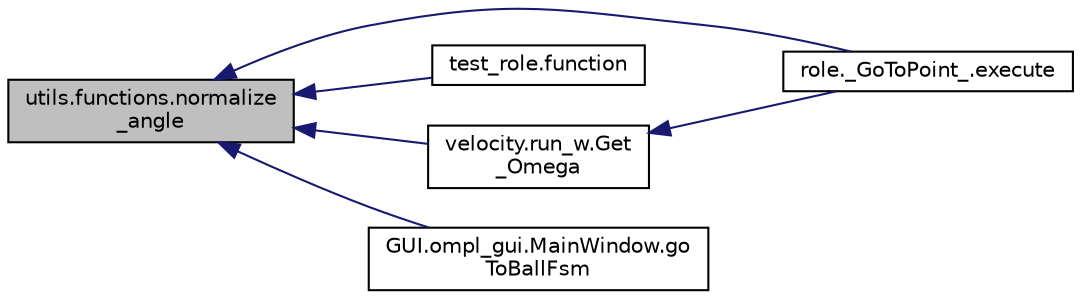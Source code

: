 digraph "utils.functions.normalize_angle"
{
 // INTERACTIVE_SVG=YES
  edge [fontname="Helvetica",fontsize="10",labelfontname="Helvetica",labelfontsize="10"];
  node [fontname="Helvetica",fontsize="10",shape=record];
  rankdir="LR";
  Node1 [label="utils.functions.normalize\l_angle",height=0.2,width=0.4,color="black", fillcolor="grey75", style="filled", fontcolor="black"];
  Node1 -> Node2 [dir="back",color="midnightblue",fontsize="10",style="solid",fontname="Helvetica"];
  Node2 [label="role._GoToPoint_.execute",height=0.2,width=0.4,color="black", fillcolor="white", style="filled",URL="$d8/dc1/namespacerole_1_1___go_to_point__.html#a84a0f2068efa066cd6b131a5f0be834d"];
  Node1 -> Node3 [dir="back",color="midnightblue",fontsize="10",style="solid",fontname="Helvetica"];
  Node3 [label="test_role.function",height=0.2,width=0.4,color="black", fillcolor="white", style="filled",URL="$de/d9c/namespacetest__role.html#af563230f3249d96058efa63aa1d9a7ed"];
  Node1 -> Node4 [dir="back",color="midnightblue",fontsize="10",style="solid",fontname="Helvetica"];
  Node4 [label="velocity.run_w.Get\l_Omega",height=0.2,width=0.4,color="black", fillcolor="white", style="filled",URL="$da/d14/namespacevelocity_1_1run__w.html#ad019380dfc0694cfcb13e923811687e9"];
  Node4 -> Node2 [dir="back",color="midnightblue",fontsize="10",style="solid",fontname="Helvetica"];
  Node1 -> Node5 [dir="back",color="midnightblue",fontsize="10",style="solid",fontname="Helvetica"];
  Node5 [label="GUI.ompl_gui.MainWindow.go\lToBallFsm",height=0.2,width=0.4,color="black", fillcolor="white", style="filled",URL="$da/d05/class_g_u_i_1_1ompl__gui_1_1_main_window.html#ab860eace5327d3ffd943d1a44eb8c069"];
}
